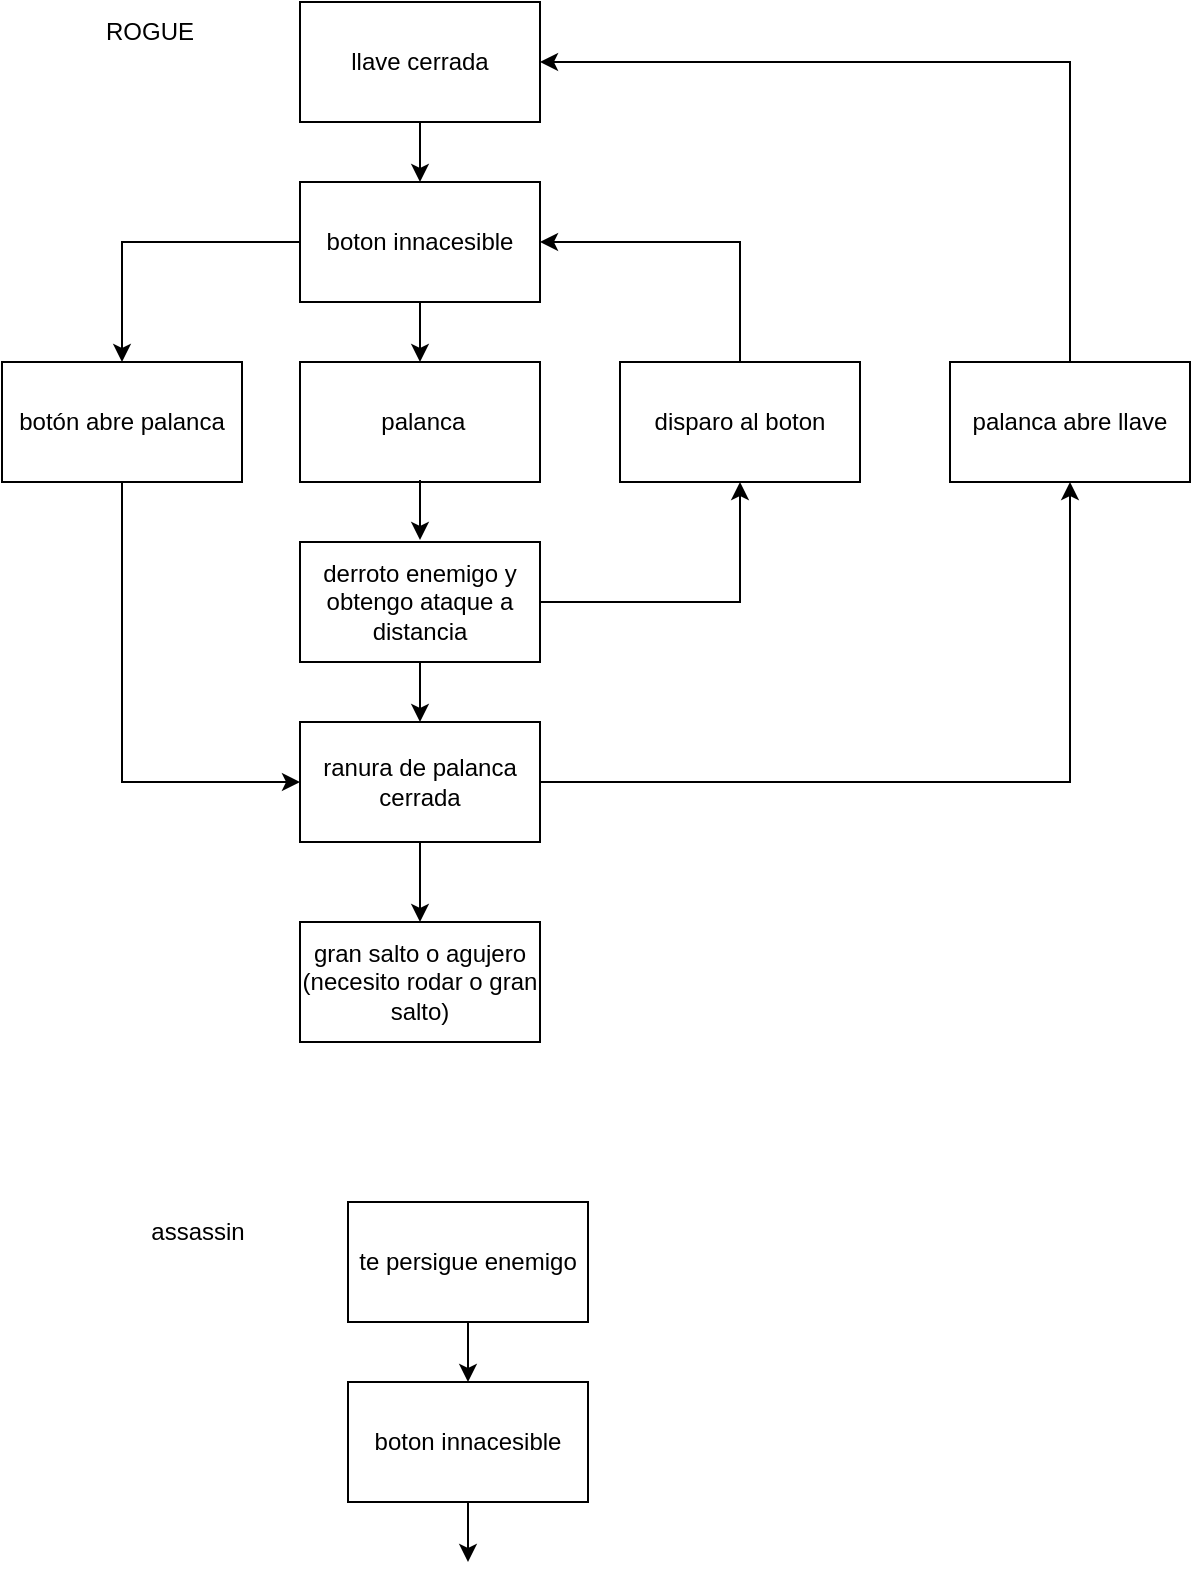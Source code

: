 <mxfile version="22.1.21" type="device">
  <diagram name="Página-1" id="_w-lY0_dV93lsyYGpK6c">
    <mxGraphModel dx="1434" dy="780" grid="1" gridSize="10" guides="1" tooltips="1" connect="1" arrows="1" fold="1" page="1" pageScale="1" pageWidth="827" pageHeight="1169" math="0" shadow="0">
      <root>
        <mxCell id="0" />
        <mxCell id="1" parent="0" />
        <mxCell id="8o4-USUYmc0vKlAWGJxy-1" value="llave cerrada" style="rounded=0;whiteSpace=wrap;html=1;" parent="1" vertex="1">
          <mxGeometry x="155" y="30" width="120" height="60" as="geometry" />
        </mxCell>
        <mxCell id="8o4-USUYmc0vKlAWGJxy-2" value="boton innacesible" style="rounded=0;whiteSpace=wrap;html=1;" parent="1" vertex="1">
          <mxGeometry x="155" y="120" width="120" height="60" as="geometry" />
        </mxCell>
        <mxCell id="8o4-USUYmc0vKlAWGJxy-3" value="&amp;nbsp;palanca" style="rounded=0;whiteSpace=wrap;html=1;" parent="1" vertex="1">
          <mxGeometry x="155" y="210" width="120" height="60" as="geometry" />
        </mxCell>
        <mxCell id="8o4-USUYmc0vKlAWGJxy-4" value="derroto enemigo y obtengo ataque a distancia" style="rounded=0;whiteSpace=wrap;html=1;" parent="1" vertex="1">
          <mxGeometry x="155" y="300" width="120" height="60" as="geometry" />
        </mxCell>
        <mxCell id="8o4-USUYmc0vKlAWGJxy-5" value="ranura de palanca cerrada" style="rounded=0;whiteSpace=wrap;html=1;" parent="1" vertex="1">
          <mxGeometry x="155" y="390" width="120" height="60" as="geometry" />
        </mxCell>
        <mxCell id="8o4-USUYmc0vKlAWGJxy-7" value="" style="endArrow=classic;html=1;rounded=0;entryX=0.5;entryY=0;entryDx=0;entryDy=0;" parent="1" source="8o4-USUYmc0vKlAWGJxy-1" target="8o4-USUYmc0vKlAWGJxy-2" edge="1">
          <mxGeometry width="50" height="50" relative="1" as="geometry">
            <mxPoint x="455" y="350" as="sourcePoint" />
            <mxPoint x="505" y="300" as="targetPoint" />
          </mxGeometry>
        </mxCell>
        <mxCell id="8o4-USUYmc0vKlAWGJxy-10" value="" style="endArrow=classic;html=1;rounded=0;entryX=0.5;entryY=0;entryDx=0;entryDy=0;" parent="1" edge="1">
          <mxGeometry width="50" height="50" relative="1" as="geometry">
            <mxPoint x="215" y="180" as="sourcePoint" />
            <mxPoint x="215" y="210" as="targetPoint" />
          </mxGeometry>
        </mxCell>
        <mxCell id="8o4-USUYmc0vKlAWGJxy-11" value="" style="endArrow=classic;html=1;rounded=0;entryX=0.5;entryY=0;entryDx=0;entryDy=0;" parent="1" edge="1">
          <mxGeometry width="50" height="50" relative="1" as="geometry">
            <mxPoint x="215" y="269" as="sourcePoint" />
            <mxPoint x="215" y="299" as="targetPoint" />
          </mxGeometry>
        </mxCell>
        <mxCell id="8o4-USUYmc0vKlAWGJxy-12" value="" style="endArrow=classic;html=1;rounded=0;entryX=0.5;entryY=0;entryDx=0;entryDy=0;" parent="1" edge="1">
          <mxGeometry width="50" height="50" relative="1" as="geometry">
            <mxPoint x="215" y="360" as="sourcePoint" />
            <mxPoint x="215" y="390" as="targetPoint" />
          </mxGeometry>
        </mxCell>
        <mxCell id="8o4-USUYmc0vKlAWGJxy-13" value="disparo al boton" style="rounded=0;whiteSpace=wrap;html=1;" parent="1" vertex="1">
          <mxGeometry x="315" y="210" width="120" height="60" as="geometry" />
        </mxCell>
        <mxCell id="8o4-USUYmc0vKlAWGJxy-14" value="" style="endArrow=classic;html=1;rounded=0;exitX=1;exitY=0.5;exitDx=0;exitDy=0;entryX=0.5;entryY=1;entryDx=0;entryDy=0;" parent="1" source="8o4-USUYmc0vKlAWGJxy-4" target="8o4-USUYmc0vKlAWGJxy-13" edge="1">
          <mxGeometry width="50" height="50" relative="1" as="geometry">
            <mxPoint x="455" y="350" as="sourcePoint" />
            <mxPoint x="505" y="300" as="targetPoint" />
            <Array as="points">
              <mxPoint x="375" y="330" />
            </Array>
          </mxGeometry>
        </mxCell>
        <mxCell id="8o4-USUYmc0vKlAWGJxy-15" value="" style="endArrow=classic;html=1;rounded=0;exitX=0.5;exitY=0;exitDx=0;exitDy=0;entryX=1;entryY=0.5;entryDx=0;entryDy=0;" parent="1" source="8o4-USUYmc0vKlAWGJxy-13" target="8o4-USUYmc0vKlAWGJxy-2" edge="1">
          <mxGeometry width="50" height="50" relative="1" as="geometry">
            <mxPoint x="455" y="350" as="sourcePoint" />
            <mxPoint x="505" y="300" as="targetPoint" />
            <Array as="points">
              <mxPoint x="375" y="150" />
            </Array>
          </mxGeometry>
        </mxCell>
        <mxCell id="8o4-USUYmc0vKlAWGJxy-16" value="" style="endArrow=classic;html=1;rounded=0;exitX=0;exitY=0.5;exitDx=0;exitDy=0;entryX=0.5;entryY=0;entryDx=0;entryDy=0;" parent="1" source="8o4-USUYmc0vKlAWGJxy-2" target="8o4-USUYmc0vKlAWGJxy-17" edge="1">
          <mxGeometry width="50" height="50" relative="1" as="geometry">
            <mxPoint x="390" y="350" as="sourcePoint" />
            <mxPoint x="440" y="300" as="targetPoint" />
            <Array as="points">
              <mxPoint x="66" y="150" />
            </Array>
          </mxGeometry>
        </mxCell>
        <mxCell id="8o4-USUYmc0vKlAWGJxy-17" value="botón abre palanca" style="rounded=0;whiteSpace=wrap;html=1;" parent="1" vertex="1">
          <mxGeometry x="6" y="210" width="120" height="60" as="geometry" />
        </mxCell>
        <mxCell id="8o4-USUYmc0vKlAWGJxy-18" value="" style="endArrow=classic;html=1;rounded=0;exitX=0.5;exitY=1;exitDx=0;exitDy=0;entryX=0;entryY=0.5;entryDx=0;entryDy=0;" parent="1" source="8o4-USUYmc0vKlAWGJxy-17" target="8o4-USUYmc0vKlAWGJxy-5" edge="1">
          <mxGeometry width="50" height="50" relative="1" as="geometry">
            <mxPoint x="390" y="350" as="sourcePoint" />
            <mxPoint x="440" y="300" as="targetPoint" />
            <Array as="points">
              <mxPoint x="66" y="350" />
              <mxPoint x="66" y="420" />
            </Array>
          </mxGeometry>
        </mxCell>
        <mxCell id="8o4-USUYmc0vKlAWGJxy-19" value="" style="endArrow=classic;html=1;rounded=0;exitX=1;exitY=0.5;exitDx=0;exitDy=0;entryX=0.5;entryY=1;entryDx=0;entryDy=0;" parent="1" source="8o4-USUYmc0vKlAWGJxy-5" target="8o4-USUYmc0vKlAWGJxy-20" edge="1">
          <mxGeometry width="50" height="50" relative="1" as="geometry">
            <mxPoint x="390" y="350" as="sourcePoint" />
            <mxPoint x="440" y="300" as="targetPoint" />
            <Array as="points">
              <mxPoint x="540" y="420" />
            </Array>
          </mxGeometry>
        </mxCell>
        <mxCell id="8o4-USUYmc0vKlAWGJxy-20" value="palanca abre llave" style="rounded=0;whiteSpace=wrap;html=1;" parent="1" vertex="1">
          <mxGeometry x="480" y="210" width="120" height="60" as="geometry" />
        </mxCell>
        <mxCell id="8o4-USUYmc0vKlAWGJxy-21" value="" style="endArrow=classic;html=1;rounded=0;exitX=0.5;exitY=0;exitDx=0;exitDy=0;entryX=1;entryY=0.5;entryDx=0;entryDy=0;" parent="1" source="8o4-USUYmc0vKlAWGJxy-20" target="8o4-USUYmc0vKlAWGJxy-1" edge="1">
          <mxGeometry width="50" height="50" relative="1" as="geometry">
            <mxPoint x="285" y="430" as="sourcePoint" />
            <mxPoint x="550" y="280" as="targetPoint" />
            <Array as="points">
              <mxPoint x="540" y="60" />
            </Array>
          </mxGeometry>
        </mxCell>
        <mxCell id="8o4-USUYmc0vKlAWGJxy-22" value="gran salto o agujero&lt;br&gt;(necesito rodar o gran salto)" style="rounded=0;whiteSpace=wrap;html=1;" parent="1" vertex="1">
          <mxGeometry x="155" y="490" width="120" height="60" as="geometry" />
        </mxCell>
        <mxCell id="8o4-USUYmc0vKlAWGJxy-23" value="" style="endArrow=classic;html=1;rounded=0;exitX=0.5;exitY=1;exitDx=0;exitDy=0;entryX=0.5;entryY=0;entryDx=0;entryDy=0;" parent="1" source="8o4-USUYmc0vKlAWGJxy-5" target="8o4-USUYmc0vKlAWGJxy-22" edge="1">
          <mxGeometry width="50" height="50" relative="1" as="geometry">
            <mxPoint x="390" y="350" as="sourcePoint" />
            <mxPoint x="440" y="300" as="targetPoint" />
          </mxGeometry>
        </mxCell>
        <mxCell id="8o4-USUYmc0vKlAWGJxy-24" value="ROGUE" style="text;html=1;strokeColor=none;fillColor=none;align=center;verticalAlign=middle;whiteSpace=wrap;rounded=0;" parent="1" vertex="1">
          <mxGeometry x="50" y="30" width="60" height="30" as="geometry" />
        </mxCell>
        <mxCell id="8o4-USUYmc0vKlAWGJxy-25" value="te persigue enemigo" style="rounded=0;whiteSpace=wrap;html=1;" parent="1" vertex="1">
          <mxGeometry x="179" y="630" width="120" height="60" as="geometry" />
        </mxCell>
        <mxCell id="8o4-USUYmc0vKlAWGJxy-26" value="boton innacesible" style="rounded=0;whiteSpace=wrap;html=1;" parent="1" vertex="1">
          <mxGeometry x="179" y="720" width="120" height="60" as="geometry" />
        </mxCell>
        <mxCell id="8o4-USUYmc0vKlAWGJxy-30" value="" style="endArrow=classic;html=1;rounded=0;entryX=0.5;entryY=0;entryDx=0;entryDy=0;" parent="1" source="8o4-USUYmc0vKlAWGJxy-25" target="8o4-USUYmc0vKlAWGJxy-26" edge="1">
          <mxGeometry width="50" height="50" relative="1" as="geometry">
            <mxPoint x="479" y="950" as="sourcePoint" />
            <mxPoint x="529" y="900" as="targetPoint" />
          </mxGeometry>
        </mxCell>
        <mxCell id="8o4-USUYmc0vKlAWGJxy-31" value="" style="endArrow=classic;html=1;rounded=0;entryX=0.5;entryY=0;entryDx=0;entryDy=0;" parent="1" edge="1">
          <mxGeometry width="50" height="50" relative="1" as="geometry">
            <mxPoint x="239" y="780" as="sourcePoint" />
            <mxPoint x="239" y="810" as="targetPoint" />
          </mxGeometry>
        </mxCell>
        <mxCell id="8o4-USUYmc0vKlAWGJxy-45" value="assassin" style="text;html=1;strokeColor=none;fillColor=none;align=center;verticalAlign=middle;whiteSpace=wrap;rounded=0;" parent="1" vertex="1">
          <mxGeometry x="74" y="630" width="60" height="30" as="geometry" />
        </mxCell>
      </root>
    </mxGraphModel>
  </diagram>
</mxfile>
